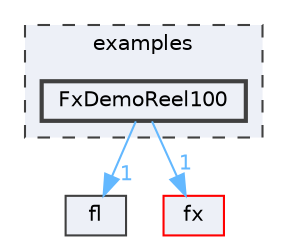 digraph "/home/runner/work/FastLED/FastLED/examples/FxDemoReel100"
{
 // INTERACTIVE_SVG=YES
 // LATEX_PDF_SIZE
  bgcolor="transparent";
  edge [fontname=Helvetica,fontsize=10,labelfontname=Helvetica,labelfontsize=10];
  node [fontname=Helvetica,fontsize=10,shape=box,height=0.2,width=0.4];
  compound=true
  subgraph clusterdir_d28a4824dc47e487b107a5db32ef43c4 {
    graph [ bgcolor="#edf0f7", pencolor="grey25", label="examples", fontname=Helvetica,fontsize=10 style="filled,dashed", URL="dir_d28a4824dc47e487b107a5db32ef43c4.html",tooltip=""]
  dir_a5ef1113d2f4afb5ddb3ebba1f868be7 [label="FxDemoReel100", fillcolor="#edf0f7", color="grey25", style="filled,bold", URL="dir_a5ef1113d2f4afb5ddb3ebba1f868be7.html",tooltip=""];
  }
  dir_4d1829fa9bd13d7db71e765b2707b248 [label="fl", fillcolor="#edf0f7", color="grey25", style="filled", URL="dir_4d1829fa9bd13d7db71e765b2707b248.html",tooltip=""];
  dir_acbb946b833f21b16ec30aa21c4c3a72 [label="fx", fillcolor="#edf0f7", color="red", style="filled", URL="dir_acbb946b833f21b16ec30aa21c4c3a72.html",tooltip=""];
  dir_a5ef1113d2f4afb5ddb3ebba1f868be7->dir_4d1829fa9bd13d7db71e765b2707b248 [headlabel="1", labeldistance=1.5 headhref="dir_000046_000042.html" href="dir_000046_000042.html" color="steelblue1" fontcolor="steelblue1"];
  dir_a5ef1113d2f4afb5ddb3ebba1f868be7->dir_acbb946b833f21b16ec30aa21c4c3a72 [headlabel="1", labeldistance=1.5 headhref="dir_000046_000044.html" href="dir_000046_000044.html" color="steelblue1" fontcolor="steelblue1"];
}
